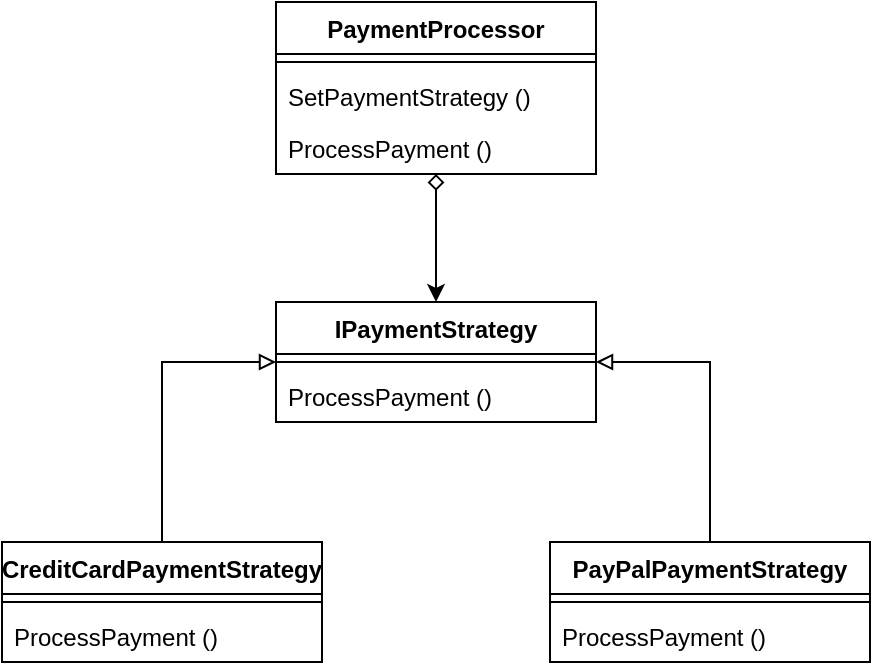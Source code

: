 <mxfile version="22.1.2" type="device">
  <diagram id="C5RBs43oDa-KdzZeNtuy" name="Page-1">
    <mxGraphModel dx="1050" dy="557" grid="1" gridSize="10" guides="1" tooltips="1" connect="1" arrows="1" fold="1" page="1" pageScale="1" pageWidth="827" pageHeight="1169" math="0" shadow="0">
      <root>
        <mxCell id="WIyWlLk6GJQsqaUBKTNV-0" />
        <mxCell id="WIyWlLk6GJQsqaUBKTNV-1" parent="WIyWlLk6GJQsqaUBKTNV-0" />
        <mxCell id="db3uVDetyr8PHKdXgybz-17" style="edgeStyle=orthogonalEdgeStyle;rounded=0;orthogonalLoop=1;jettySize=auto;html=1;endArrow=diamond;endFill=0;startArrow=classic;startFill=1;" edge="1" parent="WIyWlLk6GJQsqaUBKTNV-1" source="db3uVDetyr8PHKdXgybz-0" target="db3uVDetyr8PHKdXgybz-10">
          <mxGeometry relative="1" as="geometry" />
        </mxCell>
        <mxCell id="db3uVDetyr8PHKdXgybz-0" value="IPaymentStrategy" style="swimlane;fontStyle=1;align=center;verticalAlign=top;childLayout=stackLayout;horizontal=1;startSize=26;horizontalStack=0;resizeParent=1;resizeParentMax=0;resizeLast=0;collapsible=1;marginBottom=0;whiteSpace=wrap;html=1;" vertex="1" parent="WIyWlLk6GJQsqaUBKTNV-1">
          <mxGeometry x="334" y="430" width="160" height="60" as="geometry" />
        </mxCell>
        <mxCell id="db3uVDetyr8PHKdXgybz-2" value="" style="line;strokeWidth=1;fillColor=none;align=left;verticalAlign=middle;spacingTop=-1;spacingLeft=3;spacingRight=3;rotatable=0;labelPosition=right;points=[];portConstraint=eastwest;strokeColor=inherit;" vertex="1" parent="db3uVDetyr8PHKdXgybz-0">
          <mxGeometry y="26" width="160" height="8" as="geometry" />
        </mxCell>
        <mxCell id="db3uVDetyr8PHKdXgybz-3" value="ProcessPayment ()" style="text;strokeColor=none;fillColor=none;align=left;verticalAlign=top;spacingLeft=4;spacingRight=4;overflow=hidden;rotatable=0;points=[[0,0.5],[1,0.5]];portConstraint=eastwest;whiteSpace=wrap;html=1;" vertex="1" parent="db3uVDetyr8PHKdXgybz-0">
          <mxGeometry y="34" width="160" height="26" as="geometry" />
        </mxCell>
        <mxCell id="db3uVDetyr8PHKdXgybz-15" style="edgeStyle=orthogonalEdgeStyle;rounded=0;orthogonalLoop=1;jettySize=auto;html=1;entryX=0;entryY=0.5;entryDx=0;entryDy=0;endArrow=block;endFill=0;" edge="1" parent="WIyWlLk6GJQsqaUBKTNV-1" source="db3uVDetyr8PHKdXgybz-4" target="db3uVDetyr8PHKdXgybz-0">
          <mxGeometry relative="1" as="geometry" />
        </mxCell>
        <mxCell id="db3uVDetyr8PHKdXgybz-4" value="CreditCardPaymentStrategy" style="swimlane;fontStyle=1;align=center;verticalAlign=top;childLayout=stackLayout;horizontal=1;startSize=26;horizontalStack=0;resizeParent=1;resizeParentMax=0;resizeLast=0;collapsible=1;marginBottom=0;whiteSpace=wrap;html=1;" vertex="1" parent="WIyWlLk6GJQsqaUBKTNV-1">
          <mxGeometry x="197" y="550" width="160" height="60" as="geometry" />
        </mxCell>
        <mxCell id="db3uVDetyr8PHKdXgybz-5" value="" style="line;strokeWidth=1;fillColor=none;align=left;verticalAlign=middle;spacingTop=-1;spacingLeft=3;spacingRight=3;rotatable=0;labelPosition=right;points=[];portConstraint=eastwest;strokeColor=inherit;" vertex="1" parent="db3uVDetyr8PHKdXgybz-4">
          <mxGeometry y="26" width="160" height="8" as="geometry" />
        </mxCell>
        <mxCell id="db3uVDetyr8PHKdXgybz-6" value="ProcessPayment ()" style="text;strokeColor=none;fillColor=none;align=left;verticalAlign=top;spacingLeft=4;spacingRight=4;overflow=hidden;rotatable=0;points=[[0,0.5],[1,0.5]];portConstraint=eastwest;whiteSpace=wrap;html=1;" vertex="1" parent="db3uVDetyr8PHKdXgybz-4">
          <mxGeometry y="34" width="160" height="26" as="geometry" />
        </mxCell>
        <mxCell id="db3uVDetyr8PHKdXgybz-16" style="edgeStyle=orthogonalEdgeStyle;rounded=0;orthogonalLoop=1;jettySize=auto;html=1;entryX=1;entryY=0.5;entryDx=0;entryDy=0;endArrow=block;endFill=0;" edge="1" parent="WIyWlLk6GJQsqaUBKTNV-1" source="db3uVDetyr8PHKdXgybz-7" target="db3uVDetyr8PHKdXgybz-0">
          <mxGeometry relative="1" as="geometry" />
        </mxCell>
        <mxCell id="db3uVDetyr8PHKdXgybz-7" value="PayPalPaymentStrategy" style="swimlane;fontStyle=1;align=center;verticalAlign=top;childLayout=stackLayout;horizontal=1;startSize=26;horizontalStack=0;resizeParent=1;resizeParentMax=0;resizeLast=0;collapsible=1;marginBottom=0;whiteSpace=wrap;html=1;" vertex="1" parent="WIyWlLk6GJQsqaUBKTNV-1">
          <mxGeometry x="471" y="550" width="160" height="60" as="geometry" />
        </mxCell>
        <mxCell id="db3uVDetyr8PHKdXgybz-8" value="" style="line;strokeWidth=1;fillColor=none;align=left;verticalAlign=middle;spacingTop=-1;spacingLeft=3;spacingRight=3;rotatable=0;labelPosition=right;points=[];portConstraint=eastwest;strokeColor=inherit;" vertex="1" parent="db3uVDetyr8PHKdXgybz-7">
          <mxGeometry y="26" width="160" height="8" as="geometry" />
        </mxCell>
        <mxCell id="db3uVDetyr8PHKdXgybz-9" value="ProcessPayment ()" style="text;strokeColor=none;fillColor=none;align=left;verticalAlign=top;spacingLeft=4;spacingRight=4;overflow=hidden;rotatable=0;points=[[0,0.5],[1,0.5]];portConstraint=eastwest;whiteSpace=wrap;html=1;" vertex="1" parent="db3uVDetyr8PHKdXgybz-7">
          <mxGeometry y="34" width="160" height="26" as="geometry" />
        </mxCell>
        <mxCell id="db3uVDetyr8PHKdXgybz-10" value="PaymentProcessor" style="swimlane;fontStyle=1;align=center;verticalAlign=top;childLayout=stackLayout;horizontal=1;startSize=26;horizontalStack=0;resizeParent=1;resizeParentMax=0;resizeLast=0;collapsible=1;marginBottom=0;whiteSpace=wrap;html=1;" vertex="1" parent="WIyWlLk6GJQsqaUBKTNV-1">
          <mxGeometry x="334" y="280" width="160" height="86" as="geometry" />
        </mxCell>
        <mxCell id="db3uVDetyr8PHKdXgybz-12" value="" style="line;strokeWidth=1;fillColor=none;align=left;verticalAlign=middle;spacingTop=-1;spacingLeft=3;spacingRight=3;rotatable=0;labelPosition=right;points=[];portConstraint=eastwest;strokeColor=inherit;" vertex="1" parent="db3uVDetyr8PHKdXgybz-10">
          <mxGeometry y="26" width="160" height="8" as="geometry" />
        </mxCell>
        <mxCell id="db3uVDetyr8PHKdXgybz-13" value="SetPaymentStrategy ()" style="text;strokeColor=none;fillColor=none;align=left;verticalAlign=top;spacingLeft=4;spacingRight=4;overflow=hidden;rotatable=0;points=[[0,0.5],[1,0.5]];portConstraint=eastwest;whiteSpace=wrap;html=1;" vertex="1" parent="db3uVDetyr8PHKdXgybz-10">
          <mxGeometry y="34" width="160" height="26" as="geometry" />
        </mxCell>
        <mxCell id="db3uVDetyr8PHKdXgybz-14" value="ProcessPayment ()" style="text;strokeColor=none;fillColor=none;align=left;verticalAlign=top;spacingLeft=4;spacingRight=4;overflow=hidden;rotatable=0;points=[[0,0.5],[1,0.5]];portConstraint=eastwest;whiteSpace=wrap;html=1;" vertex="1" parent="db3uVDetyr8PHKdXgybz-10">
          <mxGeometry y="60" width="160" height="26" as="geometry" />
        </mxCell>
      </root>
    </mxGraphModel>
  </diagram>
</mxfile>
